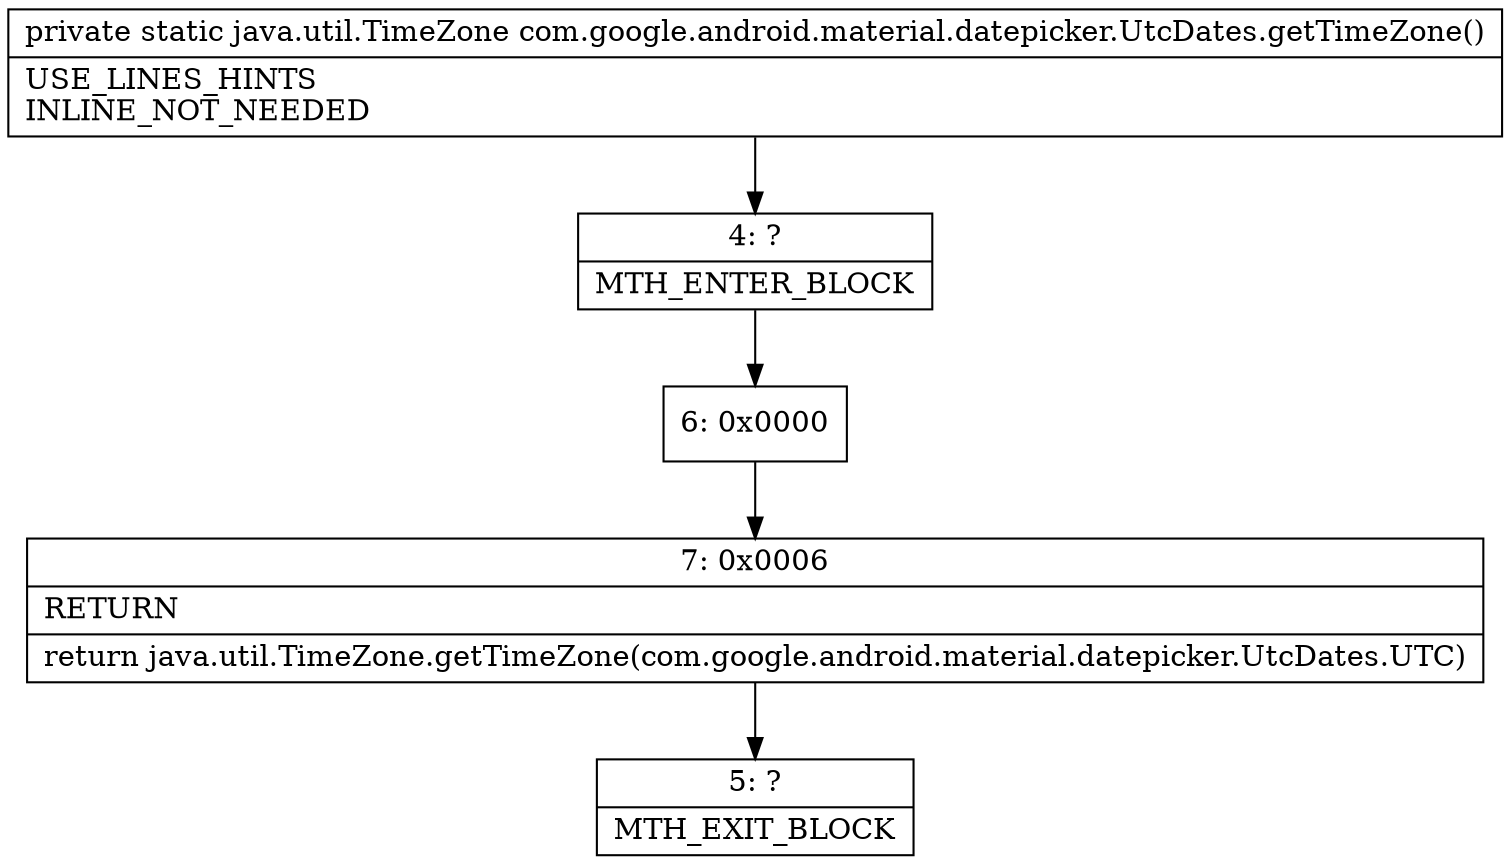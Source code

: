 digraph "CFG forcom.google.android.material.datepicker.UtcDates.getTimeZone()Ljava\/util\/TimeZone;" {
Node_4 [shape=record,label="{4\:\ ?|MTH_ENTER_BLOCK\l}"];
Node_6 [shape=record,label="{6\:\ 0x0000}"];
Node_7 [shape=record,label="{7\:\ 0x0006|RETURN\l|return java.util.TimeZone.getTimeZone(com.google.android.material.datepicker.UtcDates.UTC)\l}"];
Node_5 [shape=record,label="{5\:\ ?|MTH_EXIT_BLOCK\l}"];
MethodNode[shape=record,label="{private static java.util.TimeZone com.google.android.material.datepicker.UtcDates.getTimeZone()  | USE_LINES_HINTS\lINLINE_NOT_NEEDED\l}"];
MethodNode -> Node_4;Node_4 -> Node_6;
Node_6 -> Node_7;
Node_7 -> Node_5;
}


